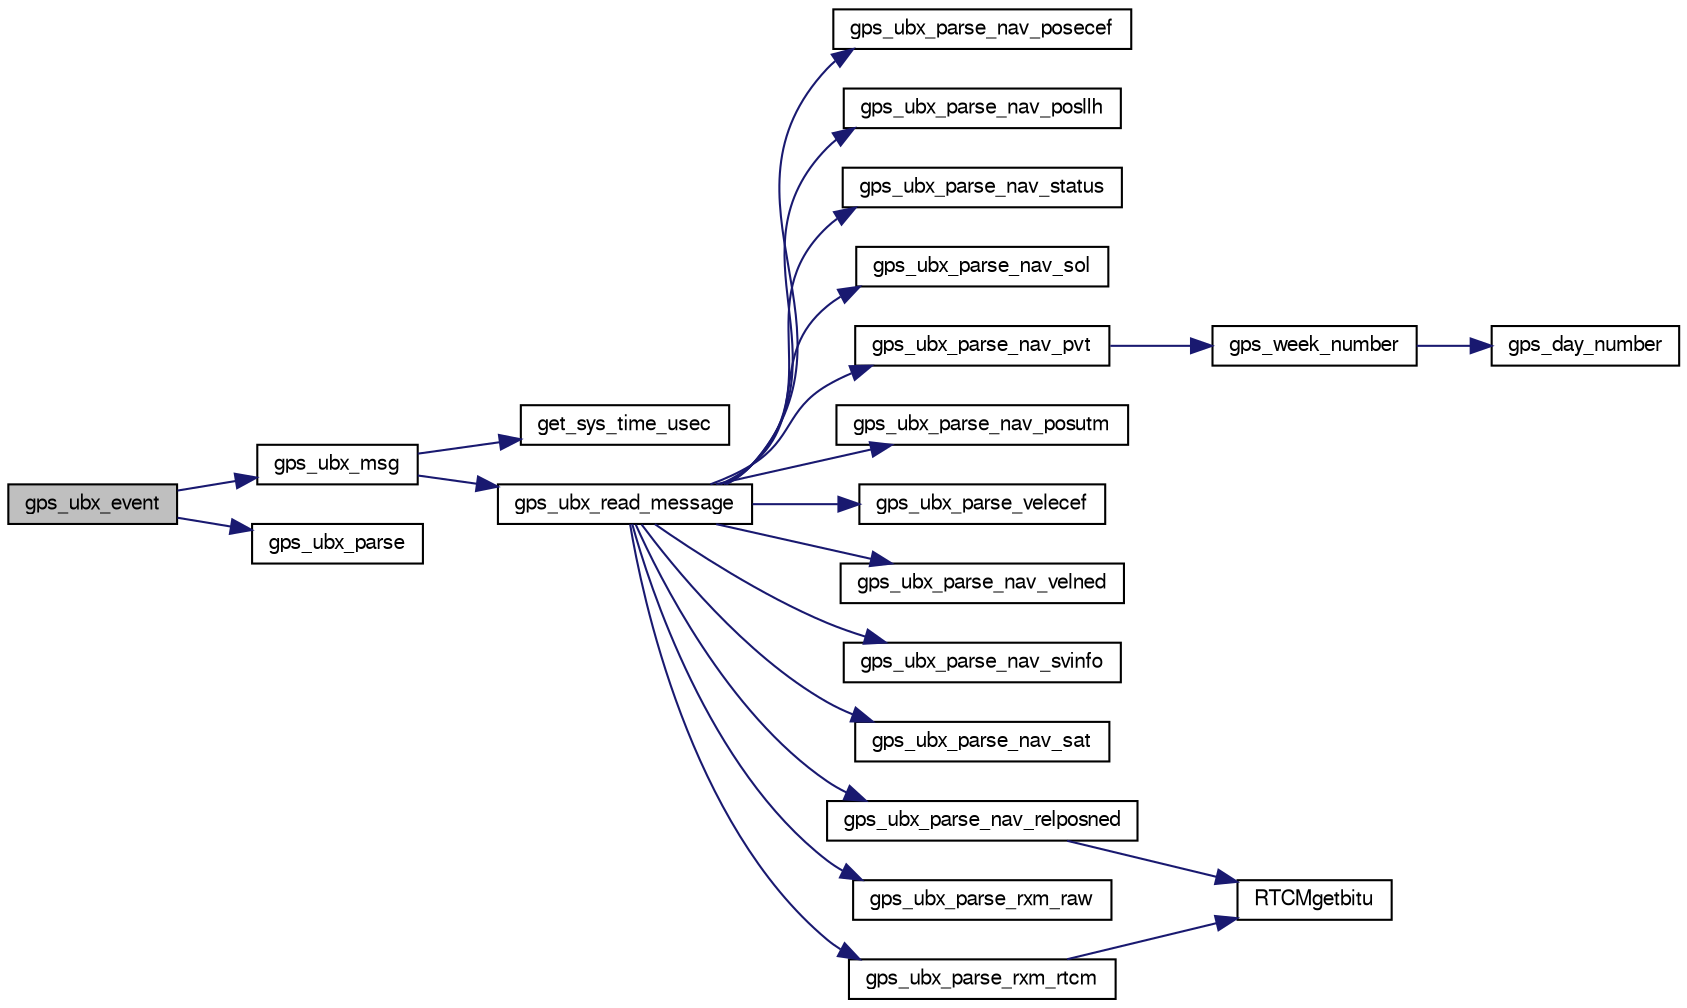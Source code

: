 digraph "gps_ubx_event"
{
  edge [fontname="FreeSans",fontsize="10",labelfontname="FreeSans",labelfontsize="10"];
  node [fontname="FreeSans",fontsize="10",shape=record];
  rankdir="LR";
  Node1 [label="gps_ubx_event",height=0.2,width=0.4,color="black", fillcolor="grey75", style="filled", fontcolor="black"];
  Node1 -> Node2 [color="midnightblue",fontsize="10",style="solid",fontname="FreeSans"];
  Node2 [label="gps_ubx_msg",height=0.2,width=0.4,color="black", fillcolor="white", style="filled",URL="$gps__ubx_8c.html#ab3be7fdb9eae93ba80f43b848cdb7416"];
  Node2 -> Node3 [color="midnightblue",fontsize="10",style="solid",fontname="FreeSans"];
  Node3 [label="get_sys_time_usec",height=0.2,width=0.4,color="black", fillcolor="white", style="filled",URL="$chibios_2mcu__periph_2sys__time__arch_8c.html#a7ddfef1f78a56c6b4c4c536b5d670bfb",tooltip="Get the time in microseconds since startup. "];
  Node2 -> Node4 [color="midnightblue",fontsize="10",style="solid",fontname="FreeSans"];
  Node4 [label="gps_ubx_read_message",height=0.2,width=0.4,color="black", fillcolor="white", style="filled",URL="$gps__ubx_8c.html#a40f87b11657c4465a6a31c8c80e2aad9"];
  Node4 -> Node5 [color="midnightblue",fontsize="10",style="solid",fontname="FreeSans"];
  Node5 [label="gps_ubx_parse_nav_posecef",height=0.2,width=0.4,color="black", fillcolor="white", style="filled",URL="$gps__ubx_8c.html#a65cdc1e3acc9dda00297512194bc9364"];
  Node4 -> Node6 [color="midnightblue",fontsize="10",style="solid",fontname="FreeSans"];
  Node6 [label="gps_ubx_parse_nav_posllh",height=0.2,width=0.4,color="black", fillcolor="white", style="filled",URL="$gps__ubx_8c.html#ae7f801d3639c8cddbee84662832bf83d"];
  Node4 -> Node7 [color="midnightblue",fontsize="10",style="solid",fontname="FreeSans"];
  Node7 [label="gps_ubx_parse_nav_status",height=0.2,width=0.4,color="black", fillcolor="white", style="filled",URL="$gps__ubx_8c.html#aa7fa8eb3f3142fc9fe09e7268e7fa3ac"];
  Node4 -> Node8 [color="midnightblue",fontsize="10",style="solid",fontname="FreeSans"];
  Node8 [label="gps_ubx_parse_nav_sol",height=0.2,width=0.4,color="black", fillcolor="white", style="filled",URL="$gps__ubx_8c.html#aa8f16faf5f62d67157915b076ef2c37c"];
  Node4 -> Node9 [color="midnightblue",fontsize="10",style="solid",fontname="FreeSans"];
  Node9 [label="gps_ubx_parse_nav_pvt",height=0.2,width=0.4,color="black", fillcolor="white", style="filled",URL="$gps__ubx_8c.html#a838835e9377fb558daaf03719e21a85c"];
  Node9 -> Node10 [color="midnightblue",fontsize="10",style="solid",fontname="FreeSans"];
  Node10 [label="gps_week_number",height=0.2,width=0.4,color="black", fillcolor="white", style="filled",URL="$gps_8c.html#a5904be2de6c3e1e04d7789b135bc0f6b",tooltip="Number of weeks since navigation epoch (6 January 1980) "];
  Node10 -> Node11 [color="midnightblue",fontsize="10",style="solid",fontname="FreeSans"];
  Node11 [label="gps_day_number",height=0.2,width=0.4,color="black", fillcolor="white", style="filled",URL="$gps_8c.html#ad7cc952bdfa486da28aa1ec51a0940e7",tooltip="Number of days since navigation epoch (6 January 1980) "];
  Node4 -> Node12 [color="midnightblue",fontsize="10",style="solid",fontname="FreeSans"];
  Node12 [label="gps_ubx_parse_nav_posutm",height=0.2,width=0.4,color="black", fillcolor="white", style="filled",URL="$gps__ubx_8c.html#adf546f30792a21b8fe285f2f35c58d94"];
  Node4 -> Node13 [color="midnightblue",fontsize="10",style="solid",fontname="FreeSans"];
  Node13 [label="gps_ubx_parse_velecef",height=0.2,width=0.4,color="black", fillcolor="white", style="filled",URL="$gps__ubx_8c.html#aaa1f0a2d7c13eea99ac62741324fd490"];
  Node4 -> Node14 [color="midnightblue",fontsize="10",style="solid",fontname="FreeSans"];
  Node14 [label="gps_ubx_parse_nav_velned",height=0.2,width=0.4,color="black", fillcolor="white", style="filled",URL="$gps__ubx_8c.html#ab8a1ae369ce7cf86237a481e4ac496ca"];
  Node4 -> Node15 [color="midnightblue",fontsize="10",style="solid",fontname="FreeSans"];
  Node15 [label="gps_ubx_parse_nav_svinfo",height=0.2,width=0.4,color="black", fillcolor="white", style="filled",URL="$gps__ubx_8c.html#a3c75aca3502144963097a6e0bd0afe26"];
  Node4 -> Node16 [color="midnightblue",fontsize="10",style="solid",fontname="FreeSans"];
  Node16 [label="gps_ubx_parse_nav_sat",height=0.2,width=0.4,color="black", fillcolor="white", style="filled",URL="$gps__ubx_8c.html#a3d48d0919f8a3924bbb3f34c1dbd0d90"];
  Node4 -> Node17 [color="midnightblue",fontsize="10",style="solid",fontname="FreeSans"];
  Node17 [label="gps_ubx_parse_nav_relposned",height=0.2,width=0.4,color="black", fillcolor="white", style="filled",URL="$gps__ubx_8c.html#ac32e988000943747468d5fa2a5bbfe3b"];
  Node17 -> Node18 [color="midnightblue",fontsize="10",style="solid",fontname="FreeSans"];
  Node18 [label="RTCMgetbitu",height=0.2,width=0.4,color="black", fillcolor="white", style="filled",URL="$CRC24Q_8h.html#a0852ca13d7774030a7df798732e2dcb4"];
  Node4 -> Node19 [color="midnightblue",fontsize="10",style="solid",fontname="FreeSans"];
  Node19 [label="gps_ubx_parse_rxm_raw",height=0.2,width=0.4,color="black", fillcolor="white", style="filled",URL="$gps__ubx_8c.html#ad8bf41737e9c4e26b7b148be46c5498e"];
  Node4 -> Node20 [color="midnightblue",fontsize="10",style="solid",fontname="FreeSans"];
  Node20 [label="gps_ubx_parse_rxm_rtcm",height=0.2,width=0.4,color="black", fillcolor="white", style="filled",URL="$gps__ubx_8c.html#aef0e8729e0aa47e760002c83241a5dc5"];
  Node20 -> Node18 [color="midnightblue",fontsize="10",style="solid",fontname="FreeSans"];
  Node1 -> Node21 [color="midnightblue",fontsize="10",style="solid",fontname="FreeSans"];
  Node21 [label="gps_ubx_parse",height=0.2,width=0.4,color="black", fillcolor="white", style="filled",URL="$gps__ubx_8c.html#a3ad5afe6d36ae248fec7ab657c283e48"];
}
